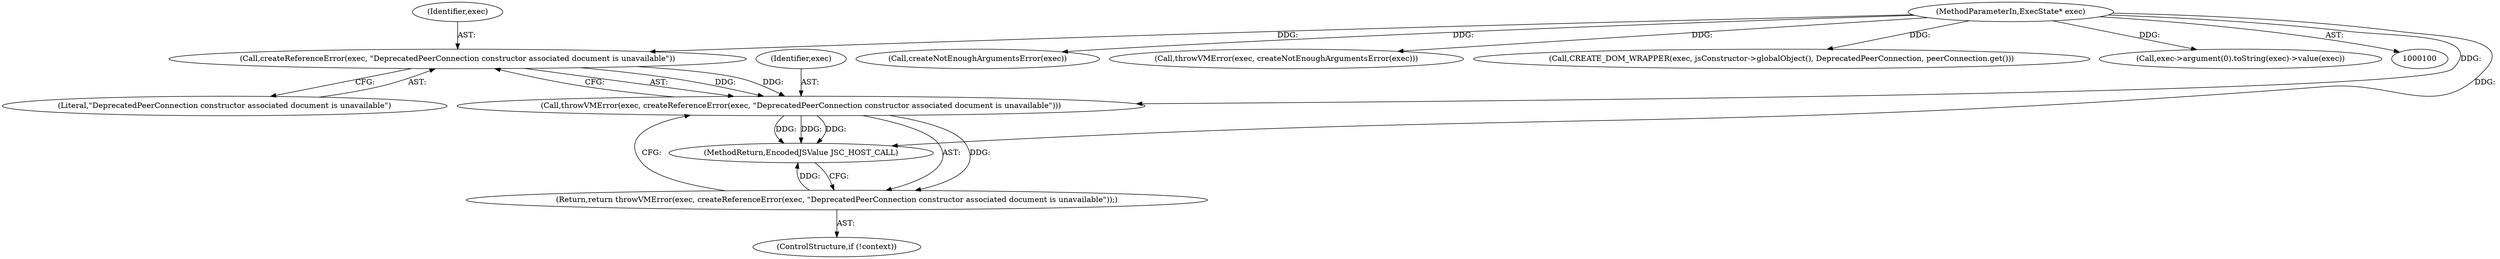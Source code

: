 digraph "0_Chrome_b944f670bb7a8a919daac497a4ea0536c954c201_1@API" {
"1000119" [label="(Call,createReferenceError(exec, \"DeprecatedPeerConnection constructor associated document is unavailable\"))"];
"1000101" [label="(MethodParameterIn,ExecState* exec)"];
"1000117" [label="(Call,throwVMError(exec, createReferenceError(exec, \"DeprecatedPeerConnection constructor associated document is unavailable\")))"];
"1000116" [label="(Return,return throwVMError(exec, createReferenceError(exec, \"DeprecatedPeerConnection constructor associated document is unavailable\"));)"];
"1000176" [label="(MethodReturn,EncodedJSValue JSC_HOST_CALL)"];
"1000120" [label="(Identifier,exec)"];
"1000116" [label="(Return,return throwVMError(exec, createReferenceError(exec, \"DeprecatedPeerConnection constructor associated document is unavailable\"));)"];
"1000129" [label="(Call,createNotEnoughArgumentsError(exec))"];
"1000127" [label="(Call,throwVMError(exec, createNotEnoughArgumentsError(exec)))"];
"1000171" [label="(Call,CREATE_DOM_WRAPPER(exec, jsConstructor->globalObject(), DeprecatedPeerConnection, peerConnection.get()))"];
"1000119" [label="(Call,createReferenceError(exec, \"DeprecatedPeerConnection constructor associated document is unavailable\"))"];
"1000117" [label="(Call,throwVMError(exec, createReferenceError(exec, \"DeprecatedPeerConnection constructor associated document is unavailable\")))"];
"1000118" [label="(Identifier,exec)"];
"1000113" [label="(ControlStructure,if (!context))"];
"1000135" [label="(Call,exec->argument(0).toString(exec)->value(exec))"];
"1000101" [label="(MethodParameterIn,ExecState* exec)"];
"1000121" [label="(Literal,\"DeprecatedPeerConnection constructor associated document is unavailable\")"];
"1000119" -> "1000117"  [label="AST: "];
"1000119" -> "1000121"  [label="CFG: "];
"1000120" -> "1000119"  [label="AST: "];
"1000121" -> "1000119"  [label="AST: "];
"1000117" -> "1000119"  [label="CFG: "];
"1000119" -> "1000117"  [label="DDG: "];
"1000119" -> "1000117"  [label="DDG: "];
"1000101" -> "1000119"  [label="DDG: "];
"1000101" -> "1000100"  [label="AST: "];
"1000101" -> "1000176"  [label="DDG: "];
"1000101" -> "1000117"  [label="DDG: "];
"1000101" -> "1000127"  [label="DDG: "];
"1000101" -> "1000129"  [label="DDG: "];
"1000101" -> "1000135"  [label="DDG: "];
"1000101" -> "1000171"  [label="DDG: "];
"1000117" -> "1000116"  [label="AST: "];
"1000118" -> "1000117"  [label="AST: "];
"1000116" -> "1000117"  [label="CFG: "];
"1000117" -> "1000176"  [label="DDG: "];
"1000117" -> "1000176"  [label="DDG: "];
"1000117" -> "1000176"  [label="DDG: "];
"1000117" -> "1000116"  [label="DDG: "];
"1000116" -> "1000113"  [label="AST: "];
"1000176" -> "1000116"  [label="CFG: "];
"1000116" -> "1000176"  [label="DDG: "];
}
